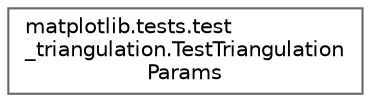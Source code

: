 digraph "Graphical Class Hierarchy"
{
 // LATEX_PDF_SIZE
  bgcolor="transparent";
  edge [fontname=Helvetica,fontsize=10,labelfontname=Helvetica,labelfontsize=10];
  node [fontname=Helvetica,fontsize=10,shape=box,height=0.2,width=0.4];
  rankdir="LR";
  Node0 [id="Node000000",label="matplotlib.tests.test\l_triangulation.TestTriangulation\lParams",height=0.2,width=0.4,color="grey40", fillcolor="white", style="filled",URL="$de/d75/classmatplotlib_1_1tests_1_1test__triangulation_1_1TestTriangulationParams.html",tooltip=" "];
}

